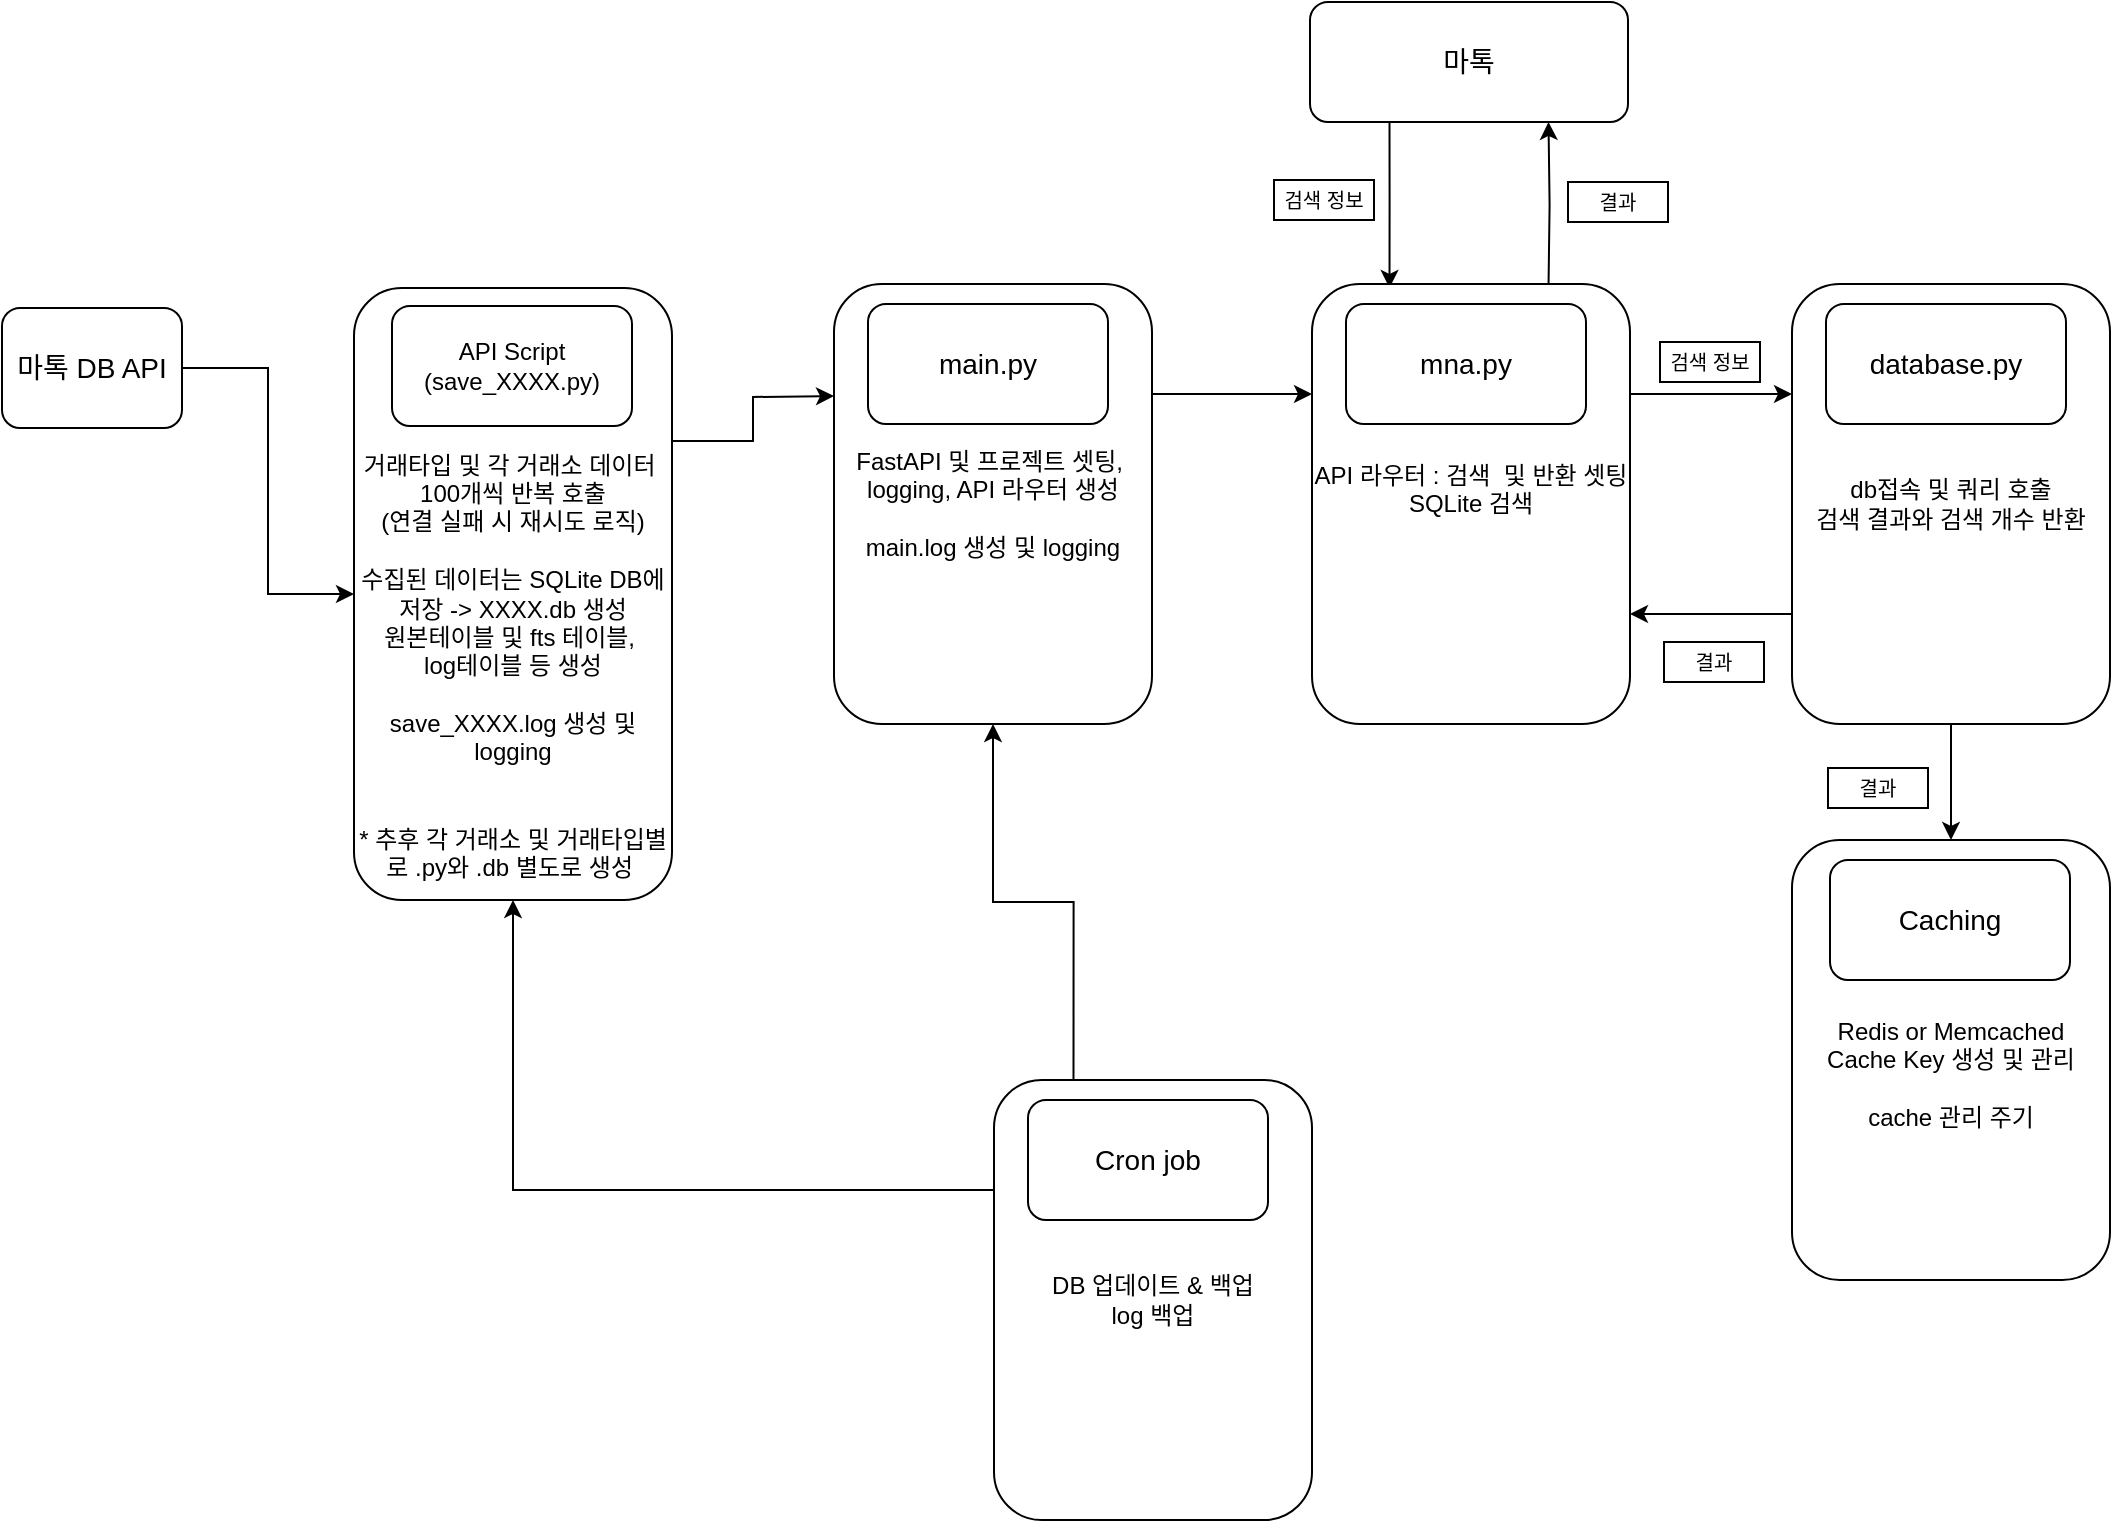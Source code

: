 <mxfile version="24.7.6">
  <diagram id="yPxyJZ8AM_hMuL3Unpa9" name="complex gitflow">
    <mxGraphModel dx="1434" dy="707" grid="1" gridSize="10" guides="1" tooltips="1" connect="1" arrows="1" fold="1" page="1" pageScale="1" pageWidth="1100" pageHeight="850" math="0" shadow="0">
      <root>
        <mxCell id="0" />
        <mxCell id="1" parent="0" />
        <mxCell id="Ud2c-rGIMPgrmA5Fe9ls-14" style="edgeStyle=orthogonalEdgeStyle;rounded=0;orthogonalLoop=1;jettySize=auto;html=1;exitX=1;exitY=0.25;exitDx=0;exitDy=0;entryX=0;entryY=0.25;entryDx=0;entryDy=0;" parent="1" source="Ud2c-rGIMPgrmA5Fe9ls-7" edge="1">
          <mxGeometry relative="1" as="geometry">
            <mxPoint x="441" y="208" as="targetPoint" />
          </mxGeometry>
        </mxCell>
        <mxCell id="Ud2c-rGIMPgrmA5Fe9ls-7" value="&lt;div&gt;&lt;font style=&quot;font-size: 12px;&quot;&gt;&lt;br&gt;&lt;/font&gt;&lt;/div&gt;&lt;div&gt;&lt;font style=&quot;font-size: 12px;&quot;&gt;&lt;br&gt;&lt;/font&gt;&lt;/div&gt;&lt;div&gt;&lt;font style=&quot;font-size: 12px;&quot;&gt;&lt;br&gt;&lt;/font&gt;&lt;/div&gt;&lt;div&gt;&lt;font style=&quot;font-size: 12px;&quot;&gt;&lt;br&gt;&lt;/font&gt;&lt;/div&gt;&lt;div&gt;&lt;br&gt;&lt;/div&gt;&lt;font style=&quot;font-size: 12px;&quot;&gt;거래타입 및 각 거래소 데이터&amp;nbsp;&lt;/font&gt;&lt;div&gt;&lt;font style=&quot;font-size: 12px;&quot;&gt;100개씩 반복 호출&lt;/font&gt;&lt;div&gt;(연결 실패 시 재시도 로직)&lt;br&gt;&lt;div style=&quot;&quot;&gt;&lt;font style=&quot;font-size: 12px;&quot;&gt;&lt;br&gt;&lt;/font&gt;&lt;/div&gt;&lt;div style=&quot;&quot;&gt;&lt;font style=&quot;font-size: 12px;&quot;&gt;수집된 데이터는 SQLite DB에 저장 -&amp;gt; XXXX.db 생성&lt;/font&gt;&lt;/div&gt;&lt;/div&gt;&lt;div style=&quot;&quot;&gt;원본테이블 및 fts 테이블,&amp;nbsp;&lt;/div&gt;&lt;div style=&quot;&quot;&gt;log테이블 등 생성&lt;/div&gt;&lt;div style=&quot;&quot;&gt;&lt;br&gt;&lt;/div&gt;&lt;div style=&quot;&quot;&gt;save_XXXX.log 생성 및 logging&lt;/div&gt;&lt;div style=&quot;&quot;&gt;&lt;br&gt;&lt;/div&gt;&lt;div style=&quot;&quot;&gt;&lt;br&gt;&lt;/div&gt;&lt;div style=&quot;&quot;&gt;* 추후 각 거래소 및 거래타입별로 .py와 .db 별도로 생성&amp;nbsp;&lt;/div&gt;&lt;/div&gt;" style="rounded=1;whiteSpace=wrap;html=1;align=center;" parent="1" vertex="1">
          <mxGeometry x="201" y="154" width="159" height="306" as="geometry" />
        </mxCell>
        <mxCell id="Ud2c-rGIMPgrmA5Fe9ls-15" value="" style="edgeStyle=orthogonalEdgeStyle;rounded=0;orthogonalLoop=1;jettySize=auto;html=1;" parent="1" source="Ud2c-rGIMPgrmA5Fe9ls-4" target="Ud2c-rGIMPgrmA5Fe9ls-7" edge="1">
          <mxGeometry relative="1" as="geometry" />
        </mxCell>
        <mxCell id="Ud2c-rGIMPgrmA5Fe9ls-4" value="&lt;font style=&quot;font-size: 14px;&quot;&gt;마톡 DB API&lt;/font&gt;" style="rounded=1;whiteSpace=wrap;html=1;" parent="1" vertex="1">
          <mxGeometry x="25" y="164" width="90" height="60" as="geometry" />
        </mxCell>
        <mxCell id="Ud2c-rGIMPgrmA5Fe9ls-5" value="API Script&lt;div&gt;(save_XXXX.py)&lt;/div&gt;" style="rounded=1;whiteSpace=wrap;html=1;" parent="1" vertex="1">
          <mxGeometry x="220" y="163" width="120" height="60" as="geometry" />
        </mxCell>
        <mxCell id="Ud2c-rGIMPgrmA5Fe9ls-21" style="edgeStyle=orthogonalEdgeStyle;rounded=0;orthogonalLoop=1;jettySize=auto;html=1;exitX=0.25;exitY=1;exitDx=0;exitDy=0;entryX=0.25;entryY=0;entryDx=0;entryDy=0;" parent="1" source="Ud2c-rGIMPgrmA5Fe9ls-19" edge="1">
          <mxGeometry relative="1" as="geometry">
            <mxPoint x="729" y="81" as="sourcePoint" />
            <mxPoint x="718.75" y="154" as="targetPoint" />
          </mxGeometry>
        </mxCell>
        <mxCell id="Ud2c-rGIMPgrmA5Fe9ls-33" style="edgeStyle=orthogonalEdgeStyle;rounded=0;orthogonalLoop=1;jettySize=auto;html=1;exitX=1;exitY=0.25;exitDx=0;exitDy=0;entryX=0;entryY=0.25;entryDx=0;entryDy=0;" parent="1" source="Ud2c-rGIMPgrmA5Fe9ls-16" target="Ud2c-rGIMPgrmA5Fe9ls-31" edge="1">
          <mxGeometry relative="1" as="geometry" />
        </mxCell>
        <mxCell id="Ud2c-rGIMPgrmA5Fe9ls-16" value="&lt;div&gt;FastAPI 및 프로젝트 셋팅,&amp;nbsp;&lt;/div&gt;&lt;div&gt;logging, API 라우터 생성&lt;/div&gt;&lt;div&gt;&lt;br&gt;&lt;/div&gt;&lt;div&gt;main.log 생성 및 logging&lt;/div&gt;" style="rounded=1;whiteSpace=wrap;html=1;align=center;" parent="1" vertex="1">
          <mxGeometry x="441" y="152" width="159" height="220" as="geometry" />
        </mxCell>
        <mxCell id="Ud2c-rGIMPgrmA5Fe9ls-17" value="&lt;span style=&quot;font-size: 14px;&quot;&gt;main.py&lt;/span&gt;" style="rounded=1;whiteSpace=wrap;html=1;" parent="1" vertex="1">
          <mxGeometry x="458" y="162" width="120" height="60" as="geometry" />
        </mxCell>
        <mxCell id="Ud2c-rGIMPgrmA5Fe9ls-22" style="edgeStyle=orthogonalEdgeStyle;rounded=0;orthogonalLoop=1;jettySize=auto;html=1;exitX=0.75;exitY=0;exitDx=0;exitDy=0;entryX=0.75;entryY=1;entryDx=0;entryDy=0;" parent="1" target="Ud2c-rGIMPgrmA5Fe9ls-19" edge="1">
          <mxGeometry relative="1" as="geometry">
            <mxPoint x="798.25" y="154" as="sourcePoint" />
            <mxPoint x="788" y="81" as="targetPoint" />
          </mxGeometry>
        </mxCell>
        <mxCell id="Ud2c-rGIMPgrmA5Fe9ls-19" value="&lt;font style=&quot;font-size: 14px;&quot;&gt;마톡&lt;/font&gt;" style="rounded=1;whiteSpace=wrap;html=1;" parent="1" vertex="1">
          <mxGeometry x="679" y="11" width="159" height="60" as="geometry" />
        </mxCell>
        <mxCell id="Ud2c-rGIMPgrmA5Fe9ls-23" value="&lt;font style=&quot;font-size: 10px;&quot;&gt;검색 정보&lt;/font&gt;" style="whiteSpace=wrap;html=1;" parent="1" vertex="1">
          <mxGeometry x="661" y="100" width="50" height="20" as="geometry" />
        </mxCell>
        <mxCell id="Ud2c-rGIMPgrmA5Fe9ls-24" value="&lt;span style=&quot;font-size: 10px;&quot;&gt;결과&lt;/span&gt;" style="whiteSpace=wrap;html=1;" parent="1" vertex="1">
          <mxGeometry x="808" y="101" width="50" height="20" as="geometry" />
        </mxCell>
        <mxCell id="Ud2c-rGIMPgrmA5Fe9ls-25" value="&lt;div&gt;&lt;font style=&quot;font-size: 12px;&quot;&gt;&lt;br&gt;&lt;/font&gt;&lt;/div&gt;&lt;div&gt;Redis or Memcached&lt;/div&gt;&lt;div&gt;Cache Key 생성 및 관리&lt;/div&gt;&lt;div&gt;&lt;br&gt;&lt;/div&gt;&lt;div&gt;cache 관리 주기&lt;/div&gt;" style="rounded=1;whiteSpace=wrap;html=1;align=center;" parent="1" vertex="1">
          <mxGeometry x="920" y="430" width="159" height="220" as="geometry" />
        </mxCell>
        <mxCell id="Ud2c-rGIMPgrmA5Fe9ls-26" value="&lt;span style=&quot;font-size: 14px;&quot;&gt;Caching&lt;/span&gt;" style="rounded=1;whiteSpace=wrap;html=1;" parent="1" vertex="1">
          <mxGeometry x="939" y="440" width="120" height="60" as="geometry" />
        </mxCell>
        <mxCell id="Ud2c-rGIMPgrmA5Fe9ls-36" style="edgeStyle=orthogonalEdgeStyle;rounded=0;orthogonalLoop=1;jettySize=auto;html=1;exitX=1;exitY=0.25;exitDx=0;exitDy=0;entryX=0;entryY=0.25;entryDx=0;entryDy=0;" parent="1" source="Ud2c-rGIMPgrmA5Fe9ls-31" target="Ud2c-rGIMPgrmA5Fe9ls-34" edge="1">
          <mxGeometry relative="1" as="geometry" />
        </mxCell>
        <mxCell id="Ud2c-rGIMPgrmA5Fe9ls-31" value="&lt;div&gt;API 라우터 :&amp;nbsp;&lt;span style=&quot;background-color: initial;&quot;&gt;검색&amp;nbsp; 및 반환 셋팅&lt;/span&gt;&lt;/div&gt;&lt;div&gt;&lt;span style=&quot;background-color: initial;&quot;&gt;SQLite 검색&lt;/span&gt;&lt;/div&gt;&lt;div&gt;&lt;br&gt;&lt;/div&gt;" style="rounded=1;whiteSpace=wrap;html=1;align=center;" parent="1" vertex="1">
          <mxGeometry x="680" y="152" width="159" height="220" as="geometry" />
        </mxCell>
        <mxCell id="Ud2c-rGIMPgrmA5Fe9ls-32" value="&lt;span style=&quot;font-size: 14px;&quot;&gt;mna.py&lt;/span&gt;" style="rounded=1;whiteSpace=wrap;html=1;" parent="1" vertex="1">
          <mxGeometry x="697" y="162" width="120" height="60" as="geometry" />
        </mxCell>
        <mxCell id="Ud2c-rGIMPgrmA5Fe9ls-39" style="edgeStyle=orthogonalEdgeStyle;rounded=0;orthogonalLoop=1;jettySize=auto;html=1;exitX=0;exitY=0.75;exitDx=0;exitDy=0;entryX=1;entryY=0.75;entryDx=0;entryDy=0;" parent="1" source="Ud2c-rGIMPgrmA5Fe9ls-34" target="Ud2c-rGIMPgrmA5Fe9ls-31" edge="1">
          <mxGeometry relative="1" as="geometry" />
        </mxCell>
        <mxCell id="Ud2c-rGIMPgrmA5Fe9ls-45" style="edgeStyle=orthogonalEdgeStyle;rounded=0;orthogonalLoop=1;jettySize=auto;html=1;exitX=0.5;exitY=1;exitDx=0;exitDy=0;entryX=0.5;entryY=0;entryDx=0;entryDy=0;" parent="1" source="Ud2c-rGIMPgrmA5Fe9ls-34" target="Ud2c-rGIMPgrmA5Fe9ls-25" edge="1">
          <mxGeometry relative="1" as="geometry" />
        </mxCell>
        <mxCell id="Ud2c-rGIMPgrmA5Fe9ls-34" value="&lt;div&gt;db접속 및 쿼리 호출&lt;/div&gt;&lt;div&gt;검색 결과와 검색 개수 반환&lt;/div&gt;" style="rounded=1;whiteSpace=wrap;html=1;align=center;" parent="1" vertex="1">
          <mxGeometry x="920" y="152" width="159" height="220" as="geometry" />
        </mxCell>
        <mxCell id="Ud2c-rGIMPgrmA5Fe9ls-35" value="&lt;span style=&quot;font-size: 14px;&quot;&gt;database.py&lt;/span&gt;" style="rounded=1;whiteSpace=wrap;html=1;" parent="1" vertex="1">
          <mxGeometry x="937" y="162" width="120" height="60" as="geometry" />
        </mxCell>
        <mxCell id="Ud2c-rGIMPgrmA5Fe9ls-38" value="&lt;font style=&quot;font-size: 10px;&quot;&gt;검색 정보&lt;/font&gt;" style="whiteSpace=wrap;html=1;" parent="1" vertex="1">
          <mxGeometry x="854" y="181" width="50" height="20" as="geometry" />
        </mxCell>
        <mxCell id="Ud2c-rGIMPgrmA5Fe9ls-40" value="&lt;span style=&quot;font-size: 10px;&quot;&gt;결과&lt;/span&gt;" style="whiteSpace=wrap;html=1;" parent="1" vertex="1">
          <mxGeometry x="856" y="331" width="50" height="20" as="geometry" />
        </mxCell>
        <mxCell id="Ud2c-rGIMPgrmA5Fe9ls-43" value="&lt;span style=&quot;font-size: 10px;&quot;&gt;결과&lt;/span&gt;" style="whiteSpace=wrap;html=1;" parent="1" vertex="1">
          <mxGeometry x="938" y="394" width="50" height="20" as="geometry" />
        </mxCell>
        <mxCell id="Ud2c-rGIMPgrmA5Fe9ls-48" style="edgeStyle=orthogonalEdgeStyle;rounded=0;orthogonalLoop=1;jettySize=auto;html=1;exitX=0;exitY=0.25;exitDx=0;exitDy=0;entryX=0.5;entryY=1;entryDx=0;entryDy=0;" parent="1" source="Ud2c-rGIMPgrmA5Fe9ls-46" target="Ud2c-rGIMPgrmA5Fe9ls-7" edge="1">
          <mxGeometry relative="1" as="geometry" />
        </mxCell>
        <mxCell id="Ud2c-rGIMPgrmA5Fe9ls-49" style="edgeStyle=orthogonalEdgeStyle;rounded=0;orthogonalLoop=1;jettySize=auto;html=1;exitX=0.25;exitY=0;exitDx=0;exitDy=0;entryX=0.5;entryY=1;entryDx=0;entryDy=0;" parent="1" source="Ud2c-rGIMPgrmA5Fe9ls-46" target="Ud2c-rGIMPgrmA5Fe9ls-16" edge="1">
          <mxGeometry relative="1" as="geometry" />
        </mxCell>
        <mxCell id="Ud2c-rGIMPgrmA5Fe9ls-46" value="DB 업데이트 &amp;amp; 백업&lt;br&gt;&lt;div&gt;log 백업&lt;/div&gt;" style="rounded=1;whiteSpace=wrap;html=1;align=center;" parent="1" vertex="1">
          <mxGeometry x="521" y="550" width="159" height="220" as="geometry" />
        </mxCell>
        <mxCell id="Ud2c-rGIMPgrmA5Fe9ls-47" value="&lt;span style=&quot;font-size: 14px;&quot;&gt;Cron job&lt;/span&gt;" style="rounded=1;whiteSpace=wrap;html=1;" parent="1" vertex="1">
          <mxGeometry x="538" y="560" width="120" height="60" as="geometry" />
        </mxCell>
      </root>
    </mxGraphModel>
  </diagram>
</mxfile>
